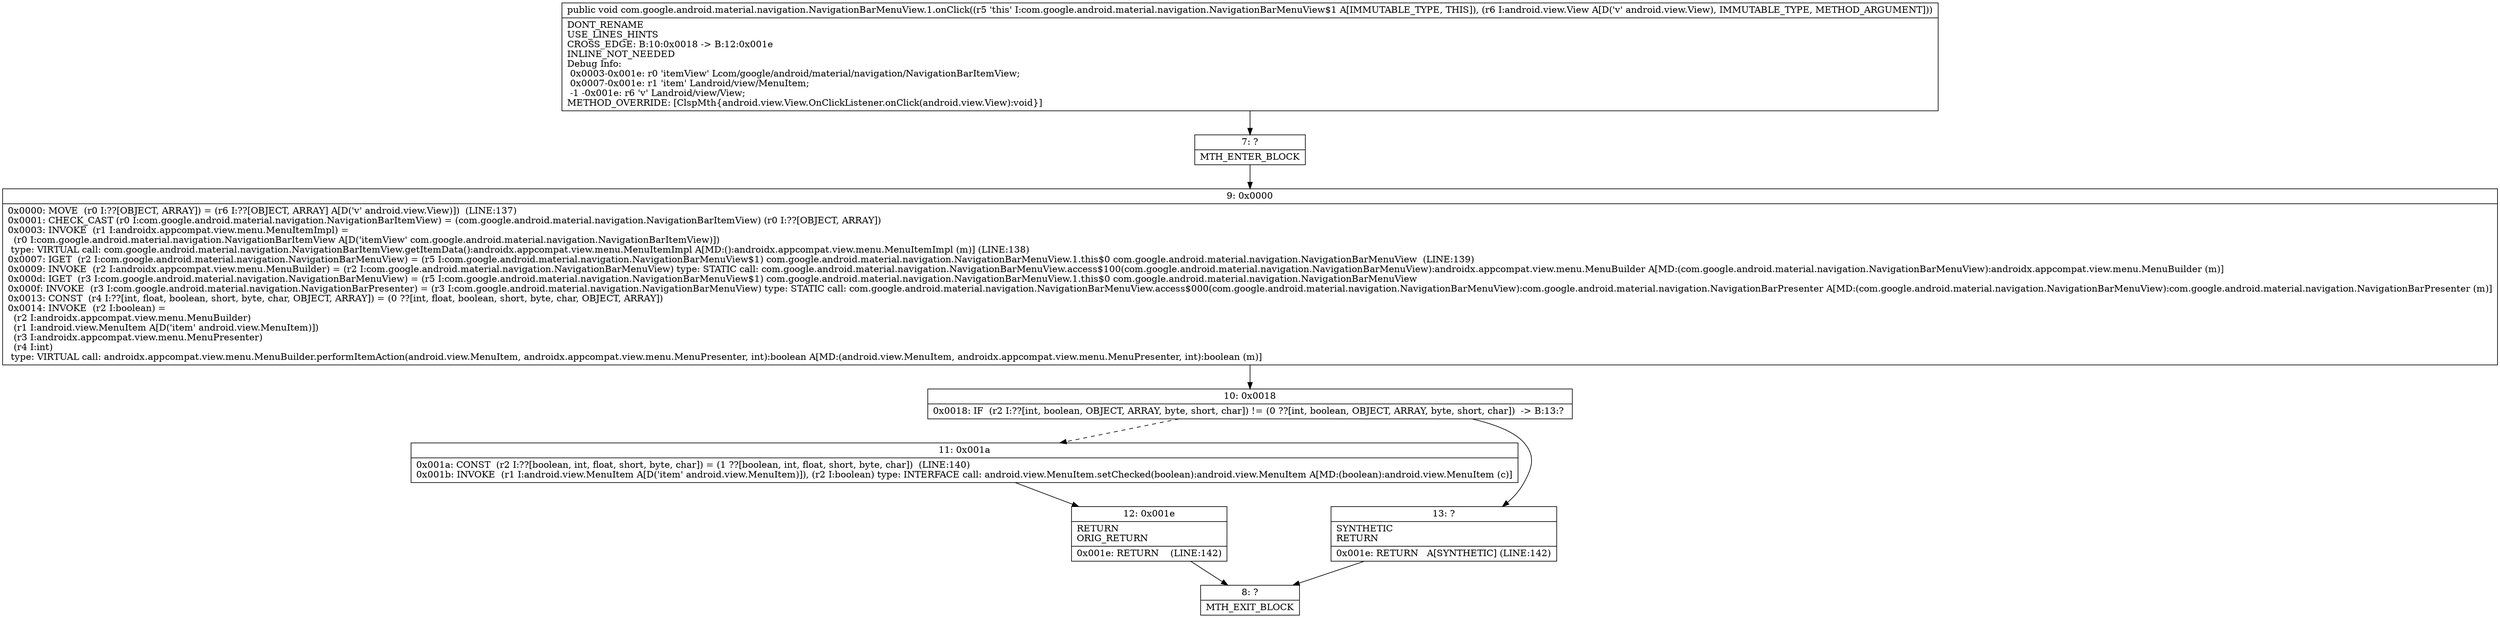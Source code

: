 digraph "CFG forcom.google.android.material.navigation.NavigationBarMenuView.1.onClick(Landroid\/view\/View;)V" {
Node_7 [shape=record,label="{7\:\ ?|MTH_ENTER_BLOCK\l}"];
Node_9 [shape=record,label="{9\:\ 0x0000|0x0000: MOVE  (r0 I:??[OBJECT, ARRAY]) = (r6 I:??[OBJECT, ARRAY] A[D('v' android.view.View)])  (LINE:137)\l0x0001: CHECK_CAST (r0 I:com.google.android.material.navigation.NavigationBarItemView) = (com.google.android.material.navigation.NavigationBarItemView) (r0 I:??[OBJECT, ARRAY]) \l0x0003: INVOKE  (r1 I:androidx.appcompat.view.menu.MenuItemImpl) = \l  (r0 I:com.google.android.material.navigation.NavigationBarItemView A[D('itemView' com.google.android.material.navigation.NavigationBarItemView)])\l type: VIRTUAL call: com.google.android.material.navigation.NavigationBarItemView.getItemData():androidx.appcompat.view.menu.MenuItemImpl A[MD:():androidx.appcompat.view.menu.MenuItemImpl (m)] (LINE:138)\l0x0007: IGET  (r2 I:com.google.android.material.navigation.NavigationBarMenuView) = (r5 I:com.google.android.material.navigation.NavigationBarMenuView$1) com.google.android.material.navigation.NavigationBarMenuView.1.this$0 com.google.android.material.navigation.NavigationBarMenuView  (LINE:139)\l0x0009: INVOKE  (r2 I:androidx.appcompat.view.menu.MenuBuilder) = (r2 I:com.google.android.material.navigation.NavigationBarMenuView) type: STATIC call: com.google.android.material.navigation.NavigationBarMenuView.access$100(com.google.android.material.navigation.NavigationBarMenuView):androidx.appcompat.view.menu.MenuBuilder A[MD:(com.google.android.material.navigation.NavigationBarMenuView):androidx.appcompat.view.menu.MenuBuilder (m)]\l0x000d: IGET  (r3 I:com.google.android.material.navigation.NavigationBarMenuView) = (r5 I:com.google.android.material.navigation.NavigationBarMenuView$1) com.google.android.material.navigation.NavigationBarMenuView.1.this$0 com.google.android.material.navigation.NavigationBarMenuView \l0x000f: INVOKE  (r3 I:com.google.android.material.navigation.NavigationBarPresenter) = (r3 I:com.google.android.material.navigation.NavigationBarMenuView) type: STATIC call: com.google.android.material.navigation.NavigationBarMenuView.access$000(com.google.android.material.navigation.NavigationBarMenuView):com.google.android.material.navigation.NavigationBarPresenter A[MD:(com.google.android.material.navigation.NavigationBarMenuView):com.google.android.material.navigation.NavigationBarPresenter (m)]\l0x0013: CONST  (r4 I:??[int, float, boolean, short, byte, char, OBJECT, ARRAY]) = (0 ??[int, float, boolean, short, byte, char, OBJECT, ARRAY]) \l0x0014: INVOKE  (r2 I:boolean) = \l  (r2 I:androidx.appcompat.view.menu.MenuBuilder)\l  (r1 I:android.view.MenuItem A[D('item' android.view.MenuItem)])\l  (r3 I:androidx.appcompat.view.menu.MenuPresenter)\l  (r4 I:int)\l type: VIRTUAL call: androidx.appcompat.view.menu.MenuBuilder.performItemAction(android.view.MenuItem, androidx.appcompat.view.menu.MenuPresenter, int):boolean A[MD:(android.view.MenuItem, androidx.appcompat.view.menu.MenuPresenter, int):boolean (m)]\l}"];
Node_10 [shape=record,label="{10\:\ 0x0018|0x0018: IF  (r2 I:??[int, boolean, OBJECT, ARRAY, byte, short, char]) != (0 ??[int, boolean, OBJECT, ARRAY, byte, short, char])  \-\> B:13:? \l}"];
Node_11 [shape=record,label="{11\:\ 0x001a|0x001a: CONST  (r2 I:??[boolean, int, float, short, byte, char]) = (1 ??[boolean, int, float, short, byte, char])  (LINE:140)\l0x001b: INVOKE  (r1 I:android.view.MenuItem A[D('item' android.view.MenuItem)]), (r2 I:boolean) type: INTERFACE call: android.view.MenuItem.setChecked(boolean):android.view.MenuItem A[MD:(boolean):android.view.MenuItem (c)]\l}"];
Node_12 [shape=record,label="{12\:\ 0x001e|RETURN\lORIG_RETURN\l|0x001e: RETURN    (LINE:142)\l}"];
Node_8 [shape=record,label="{8\:\ ?|MTH_EXIT_BLOCK\l}"];
Node_13 [shape=record,label="{13\:\ ?|SYNTHETIC\lRETURN\l|0x001e: RETURN   A[SYNTHETIC] (LINE:142)\l}"];
MethodNode[shape=record,label="{public void com.google.android.material.navigation.NavigationBarMenuView.1.onClick((r5 'this' I:com.google.android.material.navigation.NavigationBarMenuView$1 A[IMMUTABLE_TYPE, THIS]), (r6 I:android.view.View A[D('v' android.view.View), IMMUTABLE_TYPE, METHOD_ARGUMENT]))  | DONT_RENAME\lUSE_LINES_HINTS\lCROSS_EDGE: B:10:0x0018 \-\> B:12:0x001e\lINLINE_NOT_NEEDED\lDebug Info:\l  0x0003\-0x001e: r0 'itemView' Lcom\/google\/android\/material\/navigation\/NavigationBarItemView;\l  0x0007\-0x001e: r1 'item' Landroid\/view\/MenuItem;\l  \-1 \-0x001e: r6 'v' Landroid\/view\/View;\lMETHOD_OVERRIDE: [ClspMth\{android.view.View.OnClickListener.onClick(android.view.View):void\}]\l}"];
MethodNode -> Node_7;Node_7 -> Node_9;
Node_9 -> Node_10;
Node_10 -> Node_11[style=dashed];
Node_10 -> Node_13;
Node_11 -> Node_12;
Node_12 -> Node_8;
Node_13 -> Node_8;
}

